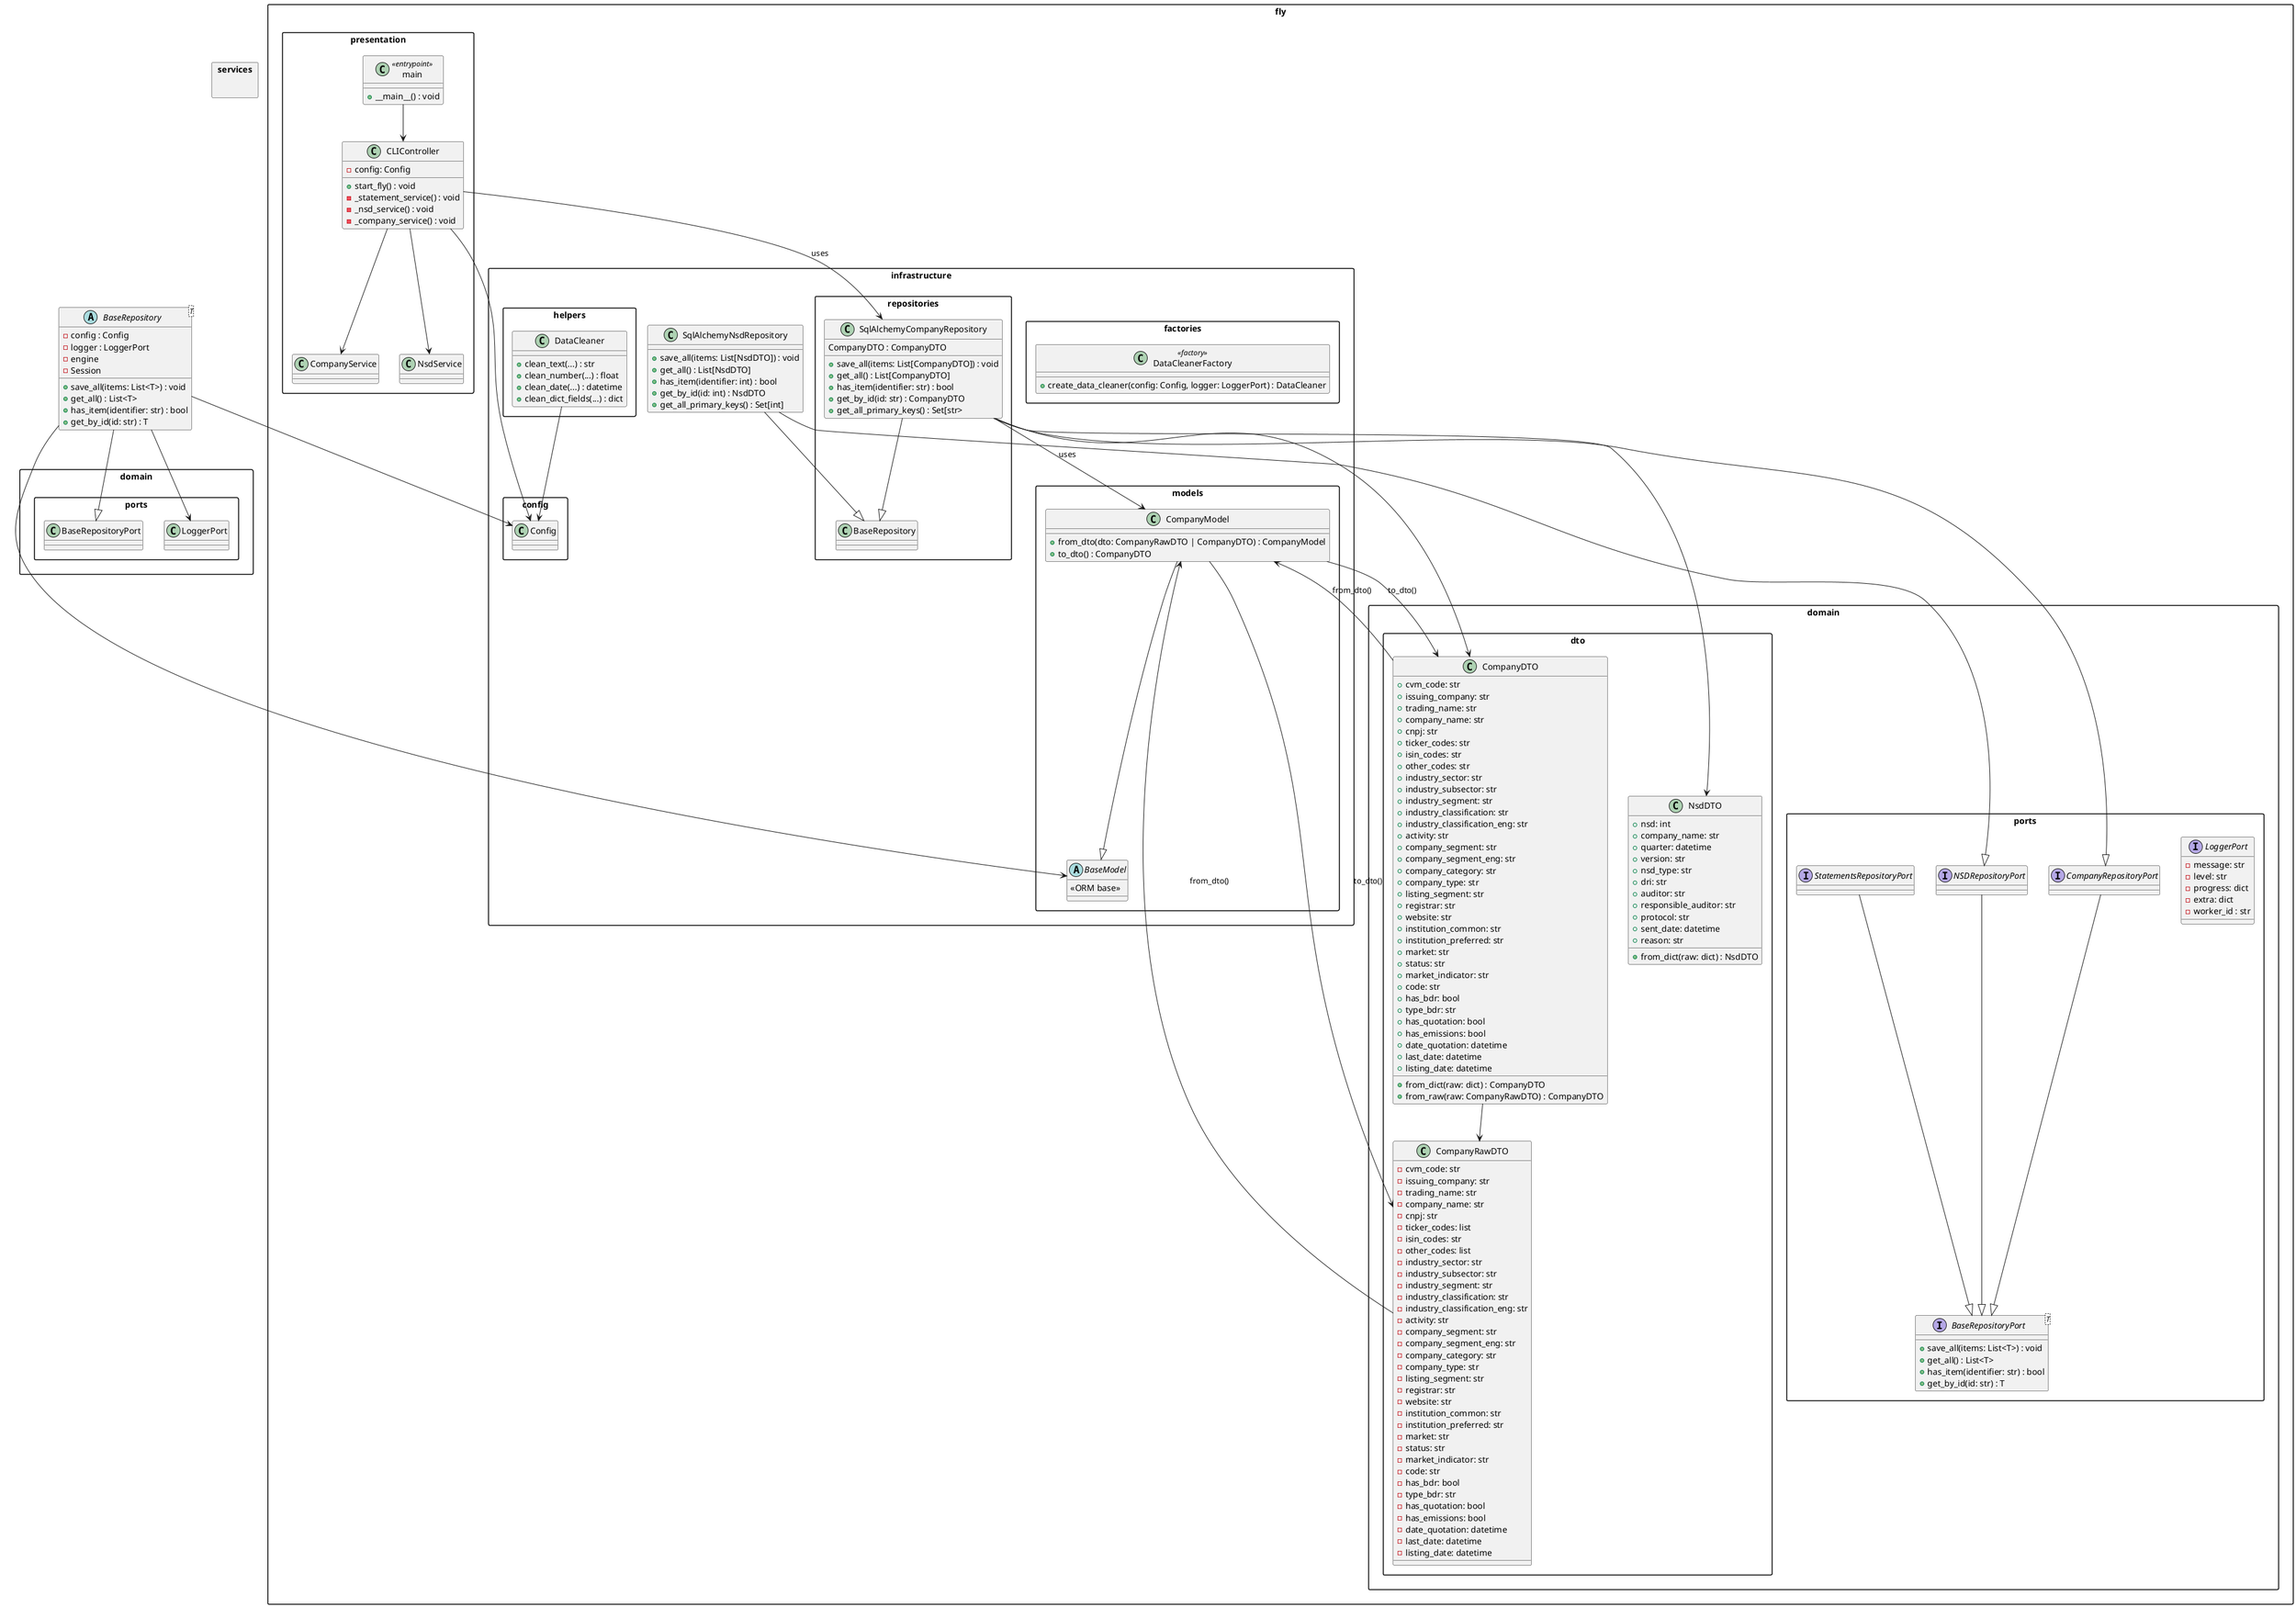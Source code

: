     @startuml
    skinparam packageStyle rectangle

    package "fly" {
        package "presentation" {
            class main <<entrypoint>> {
                +__main__() : void
            }
            main --> fly.presentation.CLIController

            class CLIController {
            -config: Config

            +start_fly() : void
            -_statement_service() : void
            -_nsd_service() : void
            -_company_service() : void
            }
            CLIController --> fly.infrastructure.config.Config
            CLIController --> CompanyService
            CLIController --> NsdService

            CLIController --> fly.infrastructure.repositories.SqlAlchemyCompanyRepository : uses
            ' CLIController --> SqlAlchemyNsdRepository : uses
            ' CLIController --> SqlAlchemyStatementRepository : uses
            ' CLIController --> SqlAlchemyStatementRowsRepository : uses
            ' CLIController --> RequestsStatementSourceAdapter : uses
            ' CLIController --> MetricsCollector : uses

            ' CLIController --> StatementFetchService
    }
    }
        package "services" {
        }

        package "domain" {
            package "fly.domain.ports" {
                interface LoggerPort {
                    -message: str
                    -level: str
                    -progress: dict
                    -extra: dict
                    -worker_id : str
                }

                interface BaseRepositoryPort<T> {
                    +save_all(items: List<T>) : void
                    +get_all() : List<T>
                    +has_item(identifier: str) : bool
                    +get_by_id(id: str) : T
                }

                interface CompanyRepositoryPort
                CompanyRepositoryPort --|> BaseRepositoryPort        
                interface NSDRepositoryPort {
                }
                NSDRepositoryPort --|> BaseRepositoryPort

                interface StatementsRepositoryPort {
                }
                StatementsRepositoryPort --|> BaseRepositoryPort
            }
        }

        package "fly.domain.dto" {
            class CompanyDTO {
                +cvm_code: str
                +issuing_company: str
                +trading_name: str
                +company_name: str
                +cnpj: str
                +ticker_codes: str
                +isin_codes: str
                +other_codes: str
                +industry_sector: str
                +industry_subsector: str
                +industry_segment: str
                +industry_classification: str
                +industry_classification_eng: str
                +activity: str
                +company_segment: str
                +company_segment_eng: str
                +company_category: str
                +company_type: str
                +listing_segment: str
                +registrar: str
                +website: str
                +institution_common: str
                +institution_preferred: str
                +market: str
                +status: str
                +market_indicator: str
                +code: str
                +has_bdr: bool
                +type_bdr: str
                +has_quotation: bool
                +has_emissions: bool
                +date_quotation: datetime
                +last_date: datetime
                +listing_date: datetime

                +from_dict(raw: dict) : CompanyDTO
                +from_raw(raw: CompanyRawDTO) : CompanyDTO
            }
            CompanyDTO --> CompanyRawDTO

            class CompanyRawDTO {
                -cvm_code: str
                -issuing_company: str
                -trading_name: str
                -company_name: str
                -cnpj: str
                -ticker_codes: list
                -isin_codes: str
                -other_codes: list
                -industry_sector: str
                -industry_subsector: str
                -industry_segment: str
                -industry_classification: str
                -industry_classification_eng: str
                -activity: str
                -company_segment: str
                -company_segment_eng: str
                -company_category: str
                -company_type: str
                -listing_segment: str
                -registrar: str
                -website: str
                -institution_common: str
                -institution_preferred: str
                -market: str
                -status: str
                -market_indicator: str
                -code: str
                -has_bdr: bool
                -type_bdr: str
                -has_quotation: bool
                -has_emissions: bool
                -date_quotation: datetime
                -last_date: datetime
                -listing_date: datetime
            }

            class NsdDTO {
                +nsd: int
                +company_name: str
                +quarter: datetime
                +version: str
                +nsd_type: str
                +dri: str
                +auditor: str
                +responsible_auditor: str
                +protocol: str
                +sent_date: datetime
                +reason: str

                +from_dict(raw: dict) : NsdDTO
            }
        }

        package "fly.infrastructure" {
            ' package "fly.infrastructure.config" {
            '     class DatabaseConfig {
            '         -data_dir: Path
            '         -db_filename: str
            '         -tables: str
            '         -connection_string: str

            '         +load_database_config() : DatabaseConfig
            '     }

            '     class PathConfig {
            '         -temp_dir : Path
            '         -log_dir : Path
            '         -data_dir : Path
            '         -root_dir : Path

            '         +load_paths() : PathConfig
            '     }

            '     class ExchangeApiConfig{
            '         -language : str
            '         -company_endpoint : str
            '         -nsd_endpoint : str

            '         +load_exchange_api_config() : ExchangeApiConfig
            '     }

            '     class ScrapingConfig{
            '         -user_agents : List
            '         -referers : List
            '         -languages : List
            '         -test_internet : str
            '         -timeout: int
            '         -max_attempts : int

            '         +load_scraping_config() : ScrapingConfig
            '     }

            '     class LoggingConfig{
            '         -log_dir: Path
            '         -log_file_name: str
            '         -level: str

            '         +load_logging_config() : LoggingConfig
            '     }

            '      class GlobalSettingsConfig{
            '         -app_name: str
            '         -wait: int
            '         -threshold: int
            '         -max_linear_holes: int
            '         -max_workers: int
            '         -batch_size: int
            '         -queue_size: int

            '         +load_logging_config() : GlobalSettingsConfig
            '     }

            '     class DomainConfig{
            '         -words_to_remove: list
            '         -statements_types: list

            '         +load_domain_config() : DomainConfig
            '     }

            '     class StatementsConfig{
            '         -statement_items: list
            '         -capital_items: list
            '         -url_df: str
            '         -url_capital: str


            '         +load_statements_config() : StatementsConfig
            '     }

            '     class Config {
            '         -paths : PathConfig
            '         -database : DatabaseConfig
            '         -exchange : ExchangeApiConfig
            '         -scraping : ScrapingConfig
            '         -logging : LoggingConfig
            '         -global_settings : GlobalSettingsConfig
            '         -domain : DomainConfig
            '         -statements : StatementsConfig
            '     }

            '     Config --> fly.infrastructure.config.DatabaseConfig
            '     Config --> fly.infrastructure.config.PathConfig
            '     Config --> fly.infrastructure.config.ExchangeApiConfig
            '     Config --> fly.infrastructure.config.ScrapingConfig
            '     Config --> fly.infrastructure.config.LoggingConfig
            '     Config --> fly.infrastructure.config.GlobalSettingsConfig
            '     Config --> fly.infrastructure.config.DomainConfig
            '     Config --> fly.infrastructure.config.StatementsConfig
            ' }
        package "fly.infrastructure.factories" {
            class DataCleanerFactory <<factory>> {
                +create_data_cleaner(config: Config, logger: LoggerPort) : DataCleaner
            }
        }
        package "fly.infrastructure.helpers" {
            class DataCleaner {
                +clean_text(...) : str
                +clean_number(...) : float
                +clean_date(...) : datetime
                +clean_dict_fields(...) : dict
            }

            DataCleaner --> fly.infrastructure.config.Config
        }
        ' package "fly.infrastructure.logging" {
        '     class Logger {
        '         -config : fly.infrastructure.config.Config
        '         -logger_name : str
        '         -progress_formatter : ProgressFormatter
        '         -context_tracker : ContextTracker
        '         -id_generator : IdGenerator
        '         -_logger : LoggerAdapter

        '         +log(...) : void
        '         -_setup_logger(level: str) : LoggerAdapter
        '     }
        '     Logger --|> domain.LoggerPort
        '     Logger --> fly.infrastructure.config.Config
        '     Logger --> ContextTracker
        '     Logger --> ProgressFormatter
        '     Logger --> IdGenerator
        '     Logger --> LoggerAdapter

        '     class ContextTracker {
        '         +get_context() : str
        '     }

        '     class ProgressFormatter {
        '         +format(progress: dict) : str
        '     }

        '     class IdGenerator {
        '         +create_id(size: int = 0, string_id: str = None) : str
        '     }

        '     class MergedLoggerAdapter {
        '         -msg: str
        '         -kwargs: dict

        '         +process() : tuple[str, dict]
        '     }

        '     class SafeFormatter {
        '         -record: LogRecord

        '         +format() : str
        '     }
        ' MergedLoggerAdapter --|> logging.LoggerAdapter
        ' SafeFormatter --|> logging.Formatter

        ' }

        package "fly.infrastructure.models" {
            abstract class BaseModel {
                <<ORM base>>
            }

            class CompanyModel {
                +from_dto(dto: CompanyRawDTO | CompanyDTO) : CompanyModel
                +to_dto() : CompanyDTO
            }
            CompanyModel --|> BaseModel
            CompanyModel --> CompanyDTO : to_dto()
            CompanyModel --> CompanyRawDTO : to_dto()
            CompanyModel <-- CompanyDTO : from_dto()
            CompanyModel <-- CompanyRawDTO : from_dto()
            SqlAlchemyCompanyRepository --> CompanyModel : uses
        }

        package "fly.infrastructure.repositories" {
            class SqlAlchemyCompanyRepository {
                CompanyDTO : CompanyDTO
                +save_all(items: List[CompanyDTO]) : void
                +get_all() : List[CompanyDTO]
                +has_item(identifier: str) : bool
                +get_by_id(id: str) : CompanyDTO
                +get_all_primary_keys() : Set[str>
            }
            SqlAlchemyCompanyRepository --|> CompanyRepositoryPort
            SqlAlchemyCompanyRepository --|> BaseRepository
            SqlAlchemyCompanyRepository --> CompanyDTO
        }

            class SqlAlchemyNsdRepository {
                +save_all(items: List[NsdDTO]) : void
                +get_all() : List[NsdDTO]
                +has_item(identifier: int) : bool
                +get_by_id(id: int) : NsdDTO
                +get_all_primary_keys() : Set[int]
            }

            SqlAlchemyNsdRepository --|> NSDRepositoryPort
            SqlAlchemyNsdRepository --|> BaseRepository
            SqlAlchemyCompanyRepository --> NsdDTO
        }

            abstract class BaseRepository<T> {
                -config : Config
                -logger : LoggerPort
                -engine
                -Session

                +save_all(items: List<T>) : void
                +get_all() : List<T>
                +has_item(identifier: str) : bool
                +get_by_id(id: str) : T
            }
            BaseRepository --|> domain.ports.BaseRepositoryPort
            BaseRepository --> fly.infrastructure.config.Config
            BaseRepository --> domain.ports.LoggerPort
            BaseRepository --> fly.infrastructure.models.BaseModel


    }
    @enduml